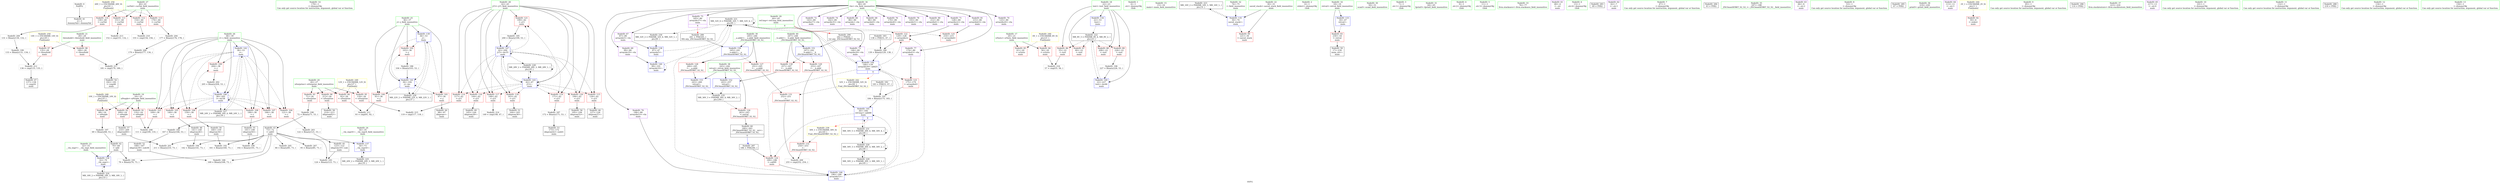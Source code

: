 digraph "SVFG" {
	label="SVFG";

	Node0x55e22a6ec890 [shape=record,color=grey,label="{NodeID: 0\nNullPtr}"];
	Node0x55e22a6ec890 -> Node0x55e22a70bc30[style=solid];
	Node0x55e22a70c2e0 [shape=record,color=red,label="{NodeID: 97\n135\<--28\n\<--threshold\nmain\n}"];
	Node0x55e22a70c2e0 -> Node0x55e22a719790[style=solid];
	Node0x55e22a70a4c0 [shape=record,color=green,label="{NodeID: 14\n178\<--1\n\<--dummyObj\nCan only get source location for instruction, argument, global var or function.}"];
	Node0x55e22a70fcf0 [shape=record,color=grey,label="{NodeID: 194\n142 = Binary(141, 73, )\n}"];
	Node0x55e22a70ce40 [shape=record,color=red,label="{NodeID: 111\n151\<--40\n\<--curVal\nmain\n}"];
	Node0x55e22a70ce40 -> Node0x55e22a719910[style=solid];
	Node0x55e22a70b080 [shape=record,color=green,label="{NodeID: 28\n42\<--43\nj15\<--j15_field_insensitive\nmain\n}"];
	Node0x55e22a70b080 -> Node0x55e22a70d0b0[style=solid];
	Node0x55e22a70b080 -> Node0x55e22a70d180[style=solid];
	Node0x55e22a70b080 -> Node0x55e22a711990[style=solid];
	Node0x55e22a70b080 -> Node0x55e22a711a60[style=solid];
	Node0x55e22a70b080 -> Node0x55e22a711b30[style=solid];
	Node0x55e22a70b080 -> Node0x55e22a711c00[style=solid];
	Node0x55e22a70b080 -> Node0x55e22a711cd0[style=solid];
	Node0x55e22a70b080 -> Node0x55e22a711da0[style=solid];
	Node0x55e22a70b080 -> Node0x55e22a712f80[style=solid];
	Node0x55e22a70b080 -> Node0x55e22a7132c0[style=solid];
	Node0x55e22a719190 [shape=record,color=grey,label="{NodeID: 208\n111 = cmp(109, 110, )\n}"];
	Node0x55e22a7120e0 [shape=record,color=red,label="{NodeID: 125\n216\<--215\n\<--arrayidx63\nmain\n}"];
	Node0x55e22a70bd30 [shape=record,color=black,label="{NodeID: 42\n70\<--69\n\<--add\nmain\n}"];
	Node0x55e22a70bd30 -> Node0x55e22a7129d0[style=solid];
	Node0x55e22a70bd30 -> Node0x55e22a70fe70[style=solid];
	Node0x55e22a722880 [shape=record,color=black,label="{NodeID: 222\nMR_8V_3 = PHI(MR_8V_4, MR_8V_2, )\npts\{23 \}\n}"];
	Node0x55e22a722880 -> Node0x55e22a70f110[style=dashed];
	Node0x55e22a722880 -> Node0x55e22a70f1e0[style=dashed];
	Node0x55e22a722880 -> Node0x55e22a70f2b0[style=dashed];
	Node0x55e22a722880 -> Node0x55e22a70f380[style=dashed];
	Node0x55e22a722880 -> Node0x55e22a713460[style=dashed];
	Node0x55e22a712c40 [shape=record,color=blue,label="{NodeID: 139\n36\<--53\nj\<--\nmain\n}"];
	Node0x55e22a712c40 -> Node0x55e22a70c550[style=dashed];
	Node0x55e22a712c40 -> Node0x55e22a70c620[style=dashed];
	Node0x55e22a712c40 -> Node0x55e22a70c6f0[style=dashed];
	Node0x55e22a712c40 -> Node0x55e22a712de0[style=dashed];
	Node0x55e22a712c40 -> Node0x55e22a723c80[style=dashed];
	Node0x55e22a70d8b0 [shape=record,color=black,label="{NodeID: 56\n195\<--194\nidxprom52\<--\nmain\n}"];
	Node0x55e22a7137a0 [shape=record,color=blue,label="{NodeID: 153\n243\<--260\nretval\<--\n_ZSt3maxIiERKT_S2_S2_\n}"];
	Node0x55e22a7137a0 -> Node0x55e22a726980[style=dashed];
	Node0x55e22a70e410 [shape=record,color=purple,label="{NodeID: 70\n125\<--80\narrayidx20\<--vla\nmain\n}"];
	Node0x55e22a7299a0 [shape=record,color=yellow,style=double,label="{NodeID: 250\n14V_1 = ENCHI(MR_14V_0)\npts\{29 \}\nFun[main]}"];
	Node0x55e22a7299a0 -> Node0x55e22a70c2e0[style=dashed];
	Node0x55e22a7299a0 -> Node0x55e22a70c3b0[style=dashed];
	Node0x55e22a70ef70 [shape=record,color=red,label="{NodeID: 84\n56\<--20\n\<--nTests\nmain\n}"];
	Node0x55e22a70ef70 -> Node0x55e22a719d90[style=solid];
	Node0x55e22a6ecb30 [shape=record,color=green,label="{NodeID: 1\n4\<--1\n.str\<--dummyObj\nGlob }"];
	Node0x55e22a70c3b0 [shape=record,color=red,label="{NodeID: 98\n180\<--28\n\<--threshold\nmain\n}"];
	Node0x55e22a70c3b0 -> Node0x55e22a719f10[style=solid];
	Node0x55e22a70a5c0 [shape=record,color=green,label="{NodeID: 15\n15\<--16\nmain\<--main_field_insensitive\n}"];
	Node0x55e22a70fe70 [shape=record,color=grey,label="{NodeID: 195\n79 = Binary(70, 73, )\n}"];
	Node0x55e22a70cf10 [shape=record,color=red,label="{NodeID: 112\n154\<--40\n\<--curVal\nmain\n}"];
	Node0x55e22a70cf10 -> Node0x55e22a719490[style=solid];
	Node0x55e22a70b150 [shape=record,color=green,label="{NodeID: 29\n44\<--45\nref.tmp\<--ref.tmp_field_insensitive\nmain\n|{|<s1>6}}"];
	Node0x55e22a70b150 -> Node0x55e22a713120[style=solid];
	Node0x55e22a70b150:s1 -> Node0x55e22a737470[style=solid,color=red];
	Node0x55e22a719310 [shape=record,color=grey,label="{NodeID: 209\n255 = cmp(252, 254, )\n}"];
	Node0x55e22a7121b0 [shape=record,color=red,label="{NodeID: 126\n263\<--243\n\<--retval\n_ZSt3maxIiERKT_S2_S2_\n}"];
	Node0x55e22a7121b0 -> Node0x55e22a70dbf0[style=solid];
	Node0x55e22a70be00 [shape=record,color=black,label="{NodeID: 43\n73\<--72\n\<--add3\nmain\n}"];
	Node0x55e22a70be00 -> Node0x55e22a712aa0[style=solid];
	Node0x55e22a70be00 -> Node0x55e22a716380[style=solid];
	Node0x55e22a70be00 -> Node0x55e22a716680[style=solid];
	Node0x55e22a70be00 -> Node0x55e22a70f9f0[style=solid];
	Node0x55e22a70be00 -> Node0x55e22a70fb70[style=solid];
	Node0x55e22a70be00 -> Node0x55e22a70fcf0[style=solid];
	Node0x55e22a70be00 -> Node0x55e22a70fe70[style=solid];
	Node0x55e22a70be00 -> Node0x55e22a710770[style=solid];
	Node0x55e22a70be00 -> Node0x55e22a718d10[style=solid];
	Node0x55e22a70be00 -> Node0x55e22a719010[style=solid];
	Node0x55e22a722d80 [shape=record,color=black,label="{NodeID: 223\nMR_16V_2 = PHI(MR_16V_3, MR_16V_1, )\npts\{31 \}\n}"];
	Node0x55e22a722d80 -> Node0x55e22a712900[style=dashed];
	Node0x55e22a712d10 [shape=record,color=blue,label="{NodeID: 140\n99\<--101\narrayidx10\<--\nmain\n}"];
	Node0x55e22a712d10 -> Node0x55e22a712d10[style=dashed];
	Node0x55e22a712d10 -> Node0x55e22a722380[style=dashed];
	Node0x55e22a70d980 [shape=record,color=black,label="{NodeID: 57\n210\<--209\nidxprom60\<--\nmain\n}"];
	Node0x55e22a70d980 -> Node0x55e22a710770[style=solid];
	Node0x55e22a70e4e0 [shape=record,color=purple,label="{NodeID: 71\n128\<--80\narrayidx22\<--vla\nmain\n}"];
	Node0x55e22a70e4e0 -> Node0x55e22a711e70[style=solid];
	Node0x55e22a70f040 [shape=record,color=red,label="{NodeID: 85\n61\<--20\n\<--nTests\nmain\n}"];
	Node0x55e22a6efad0 [shape=record,color=green,label="{NodeID: 2\n6\<--1\nstderr\<--dummyObj\nGlob }"];
	Node0x55e22a715240 [shape=record,color=black,label="{NodeID: 182\n183 = PHI(53, 47, )\n}"];
	Node0x55e22a715240 -> Node0x55e22a716800[style=solid];
	Node0x55e22a70c480 [shape=record,color=red,label="{NodeID: 99\n221\<--30\n\<--saved_stack\nmain\n}"];
	Node0x55e22a70a6c0 [shape=record,color=green,label="{NodeID: 16\n18\<--19\nretval\<--retval_field_insensitive\nmain\n}"];
	Node0x55e22a70a6c0 -> Node0x55e22a70eea0[style=solid];
	Node0x55e22a70a6c0 -> Node0x55e22a712760[style=solid];
	Node0x55e22a70fff0 [shape=record,color=grey,label="{NodeID: 196\n227 = Binary(226, 53, )\n}"];
	Node0x55e22a70fff0 -> Node0x55e22a713460[style=solid];
	Node0x55e22a70cfe0 [shape=record,color=red,label="{NodeID: 113\n176\<--40\n\<--curVal\nmain\n}"];
	Node0x55e22a70cfe0 -> Node0x55e22a718b90[style=solid];
	Node0x55e22a70b220 [shape=record,color=green,label="{NodeID: 30\n50\<--51\nscanf\<--scanf_field_insensitive\n}"];
	Node0x55e22a719490 [shape=record,color=grey,label="{NodeID: 210\n155 = cmp(154, 156, )\n}"];
	Node0x55e22a712280 [shape=record,color=red,label="{NodeID: 127\n251\<--245\n\<--__a.addr\n_ZSt3maxIiERKT_S2_S2_\n}"];
	Node0x55e22a712280 -> Node0x55e22a7125c0[style=solid];
	Node0x55e22a70bed0 [shape=record,color=black,label="{NodeID: 44\n98\<--97\nidxprom\<--\nmain\n}"];
	Node0x55e22a723280 [shape=record,color=black,label="{NodeID: 224\nMR_18V_2 = PHI(MR_18V_3, MR_18V_1, )\npts\{33 \}\n}"];
	Node0x55e22a723280 -> Node0x55e22a7129d0[style=dashed];
	Node0x55e22a712de0 [shape=record,color=blue,label="{NodeID: 141\n36\<--104\nj\<--inc\nmain\n}"];
	Node0x55e22a712de0 -> Node0x55e22a70c550[style=dashed];
	Node0x55e22a712de0 -> Node0x55e22a70c620[style=dashed];
	Node0x55e22a712de0 -> Node0x55e22a70c6f0[style=dashed];
	Node0x55e22a712de0 -> Node0x55e22a712de0[style=dashed];
	Node0x55e22a712de0 -> Node0x55e22a723c80[style=dashed];
	Node0x55e22a70da50 [shape=record,color=black,label="{NodeID: 58\n214\<--213\nidxprom62\<--\nmain\n}"];
	Node0x55e22a70e5b0 [shape=record,color=purple,label="{NodeID: 72\n143\<--80\narrayidx27\<--vla\nmain\n}"];
	Node0x55e22a70f110 [shape=record,color=red,label="{NodeID: 86\n55\<--22\n\<--test\nmain\n}"];
	Node0x55e22a70f110 -> Node0x55e22a719d90[style=solid];
	Node0x55e22a6efb60 [shape=record,color=green,label="{NodeID: 3\n7\<--1\n.str.1\<--dummyObj\nGlob }"];
	Node0x55e22a7157e0 [shape=record,color=black,label="{NodeID: 183\n138 = PHI(53, 47, )\n}"];
	Node0x55e22a7157e0 -> Node0x55e22a716500[style=solid];
	Node0x55e22a70c550 [shape=record,color=red,label="{NodeID: 100\n91\<--36\n\<--j\nmain\n}"];
	Node0x55e22a70c550 -> Node0x55e22a719610[style=solid];
	Node0x55e22a70a790 [shape=record,color=green,label="{NodeID: 17\n20\<--21\nnTests\<--nTests_field_insensitive\nmain\n}"];
	Node0x55e22a70a790 -> Node0x55e22a70ef70[style=solid];
	Node0x55e22a70a790 -> Node0x55e22a70f040[style=solid];
	Node0x55e22a710170 [shape=record,color=grey,label="{NodeID: 197\n69 = Binary(68, 53, )\n}"];
	Node0x55e22a710170 -> Node0x55e22a70bd30[style=solid];
	Node0x55e22a70d0b0 [shape=record,color=red,label="{NodeID: 114\n117\<--42\n\<--j15\nmain\n}"];
	Node0x55e22a70d0b0 -> Node0x55e22a719c10[style=solid];
	Node0x55e22a70b320 [shape=record,color=green,label="{NodeID: 31\n64\<--65\nfprintf\<--fprintf_field_insensitive\n}"];
	Node0x55e22a719610 [shape=record,color=grey,label="{NodeID: 211\n93 = cmp(91, 92, )\n}"];
	Node0x55e22a712350 [shape=record,color=red,label="{NodeID: 128\n260\<--245\n\<--__a.addr\n_ZSt3maxIiERKT_S2_S2_\n}"];
	Node0x55e22a712350 -> Node0x55e22a7137a0[style=solid];
	Node0x55e22a70bfa0 [shape=record,color=black,label="{NodeID: 45\n123\<--122\nidxprom19\<--sub\nmain\n}"];
	Node0x55e22a70bfa0 -> Node0x55e22a70fb70[style=solid];
	Node0x55e22a723780 [shape=record,color=black,label="{NodeID: 225\nMR_20V_2 = PHI(MR_20V_3, MR_20V_1, )\npts\{35 \}\n}"];
	Node0x55e22a723780 -> Node0x55e22a712aa0[style=dashed];
	Node0x55e22a712eb0 [shape=record,color=blue,label="{NodeID: 142\n38\<--53\ni\<--\nmain\n}"];
	Node0x55e22a712eb0 -> Node0x55e22a70c7c0[style=dashed];
	Node0x55e22a712eb0 -> Node0x55e22a70c890[style=dashed];
	Node0x55e22a712eb0 -> Node0x55e22a70c960[style=dashed];
	Node0x55e22a712eb0 -> Node0x55e22a70ca30[style=dashed];
	Node0x55e22a712eb0 -> Node0x55e22a70cb00[style=dashed];
	Node0x55e22a712eb0 -> Node0x55e22a70cbd0[style=dashed];
	Node0x55e22a712eb0 -> Node0x55e22a70cca0[style=dashed];
	Node0x55e22a712eb0 -> Node0x55e22a713390[style=dashed];
	Node0x55e22a712eb0 -> Node0x55e22a724180[style=dashed];
	Node0x55e22a70db20 [shape=record,color=black,label="{NodeID: 59\n17\<--230\nmain_ret\<--\nmain\n}"];
	Node0x55e22a727d80 [shape=record,color=yellow,style=double,label="{NodeID: 239\n30V_1 = ENCHI(MR_30V_0)\npts\{45 \}\nFun[_ZSt3maxIiERKT_S2_S2_]}"];
	Node0x55e22a727d80 -> Node0x55e22a712690[style=dashed];
	Node0x55e22a70e680 [shape=record,color=purple,label="{NodeID: 73\n146\<--80\narrayidx29\<--vla\nmain\n}"];
	Node0x55e22a70e680 -> Node0x55e22a713050[style=solid];
	Node0x55e22a70f1e0 [shape=record,color=red,label="{NodeID: 87\n60\<--22\n\<--test\nmain\n}"];
	Node0x55e22a6fb6e0 [shape=record,color=green,label="{NodeID: 4\n9\<--1\n.str.2\<--dummyObj\nGlob }"];
	Node0x55e22a715d80 [shape=record,color=grey,label="{NodeID: 184\n167 = Binary(166, 53, )\n}"];
	Node0x55e22a715d80 -> Node0x55e22a70d570[style=solid];
	Node0x55e22a70c620 [shape=record,color=red,label="{NodeID: 101\n97\<--36\n\<--j\nmain\n}"];
	Node0x55e22a70c620 -> Node0x55e22a70bed0[style=solid];
	Node0x55e22a70a860 [shape=record,color=green,label="{NodeID: 18\n22\<--23\ntest\<--test_field_insensitive\nmain\n}"];
	Node0x55e22a70a860 -> Node0x55e22a70f110[style=solid];
	Node0x55e22a70a860 -> Node0x55e22a70f1e0[style=solid];
	Node0x55e22a70a860 -> Node0x55e22a70f2b0[style=solid];
	Node0x55e22a70a860 -> Node0x55e22a70f380[style=solid];
	Node0x55e22a70a860 -> Node0x55e22a712830[style=solid];
	Node0x55e22a70a860 -> Node0x55e22a713460[style=solid];
	Node0x55e22a7102f0 [shape=record,color=grey,label="{NodeID: 198\n72 = Binary(71, 53, )\n}"];
	Node0x55e22a7102f0 -> Node0x55e22a70be00[style=solid];
	Node0x55e22a70d180 [shape=record,color=red,label="{NodeID: 115\n126\<--42\n\<--j15\nmain\n}"];
	Node0x55e22a70d180 -> Node0x55e22a70c070[style=solid];
	Node0x55e22a70b420 [shape=record,color=green,label="{NodeID: 32\n74\<--75\n\<--field_insensitive\nmain\n}"];
	Node0x55e22a70b420 -> Node0x55e22a712900[style=solid];
	Node0x55e22a719790 [shape=record,color=grey,label="{NodeID: 212\n136 = cmp(133, 135, )\n}"];
	Node0x55e22a719790 -> Node0x55e22a70c140[style=solid];
	Node0x55e22a712420 [shape=record,color=red,label="{NodeID: 129\n253\<--247\n\<--__b.addr\n_ZSt3maxIiERKT_S2_S2_\n}"];
	Node0x55e22a712420 -> Node0x55e22a712690[style=solid];
	Node0x55e22a70c070 [shape=record,color=black,label="{NodeID: 46\n127\<--126\nidxprom21\<--\nmain\n}"];
	Node0x55e22a723c80 [shape=record,color=black,label="{NodeID: 226\nMR_22V_2 = PHI(MR_22V_4, MR_22V_1, )\npts\{37 \}\n}"];
	Node0x55e22a723c80 -> Node0x55e22a712c40[style=dashed];
	Node0x55e22a712f80 [shape=record,color=blue,label="{NodeID: 143\n42\<--47\nj15\<--\nmain\n}"];
	Node0x55e22a712f80 -> Node0x55e22a70d0b0[style=dashed];
	Node0x55e22a712f80 -> Node0x55e22a70d180[style=dashed];
	Node0x55e22a712f80 -> Node0x55e22a711990[style=dashed];
	Node0x55e22a712f80 -> Node0x55e22a711a60[style=dashed];
	Node0x55e22a712f80 -> Node0x55e22a711b30[style=dashed];
	Node0x55e22a712f80 -> Node0x55e22a711c00[style=dashed];
	Node0x55e22a712f80 -> Node0x55e22a711cd0[style=dashed];
	Node0x55e22a712f80 -> Node0x55e22a711da0[style=dashed];
	Node0x55e22a712f80 -> Node0x55e22a712f80[style=dashed];
	Node0x55e22a712f80 -> Node0x55e22a7132c0[style=dashed];
	Node0x55e22a712f80 -> Node0x55e22a724680[style=dashed];
	Node0x55e22a70dbf0 [shape=record,color=black,label="{NodeID: 60\n240\<--263\n_ZSt3maxIiERKT_S2_S2__ret\<--\n_ZSt3maxIiERKT_S2_S2_\n|{<s0>6}}"];
	Node0x55e22a70dbf0:s0 -> Node0x55e22a737080[style=solid,color=blue];
	Node0x55e22a70e750 [shape=record,color=purple,label="{NodeID: 74\n162\<--80\narrayidx35\<--vla\nmain\n}"];
	Node0x55e22a70f2b0 [shape=record,color=red,label="{NodeID: 88\n208\<--22\n\<--test\nmain\n}"];
	Node0x55e22a6fb770 [shape=record,color=green,label="{NodeID: 5\n11\<--1\n.str.3\<--dummyObj\nGlob }"];
	Node0x55e22a715f00 [shape=record,color=grey,label="{NodeID: 185\n200 = Binary(199, 53, )\n}"];
	Node0x55e22a715f00 -> Node0x55e22a7132c0[style=solid];
	Node0x55e22a70c6f0 [shape=record,color=red,label="{NodeID: 102\n103\<--36\n\<--j\nmain\n}"];
	Node0x55e22a70c6f0 -> Node0x55e22a716080[style=solid];
	Node0x55e22a70a930 [shape=record,color=green,label="{NodeID: 19\n24\<--25\nnPeople\<--nPeople_field_insensitive\nmain\n}"];
	Node0x55e22a70a930 -> Node0x55e22a70f450[style=solid];
	Node0x55e22a70a930 -> Node0x55e22a70f520[style=solid];
	Node0x55e22a70a930 -> Node0x55e22a70f5f0[style=solid];
	Node0x55e22a710470 [shape=record,color=grey,label="{NodeID: 199\n133 = Binary(131, 134, )\n}"];
	Node0x55e22a710470 -> Node0x55e22a719790[style=solid];
	Node0x55e22a711990 [shape=record,color=red,label="{NodeID: 116\n144\<--42\n\<--j15\nmain\n}"];
	Node0x55e22a711990 -> Node0x55e22a70d300[style=solid];
	Node0x55e22a70b4f0 [shape=record,color=green,label="{NodeID: 33\n76\<--77\nllvm.stacksave\<--llvm.stacksave_field_insensitive\n}"];
	Node0x55e22a719910 [shape=record,color=grey,label="{NodeID: 213\n152 = cmp(151, 132, )\n}"];
	Node0x55e22a7124f0 [shape=record,color=red,label="{NodeID: 130\n257\<--247\n\<--__b.addr\n_ZSt3maxIiERKT_S2_S2_\n}"];
	Node0x55e22a7124f0 -> Node0x55e22a7136d0[style=solid];
	Node0x55e22a70c140 [shape=record,color=black,label="{NodeID: 47\n137\<--136\n\<--cmp24\nmain\n}"];
	Node0x55e22a724180 [shape=record,color=black,label="{NodeID: 227\nMR_24V_2 = PHI(MR_24V_4, MR_24V_1, )\npts\{39 \}\n}"];
	Node0x55e22a724180 -> Node0x55e22a712eb0[style=dashed];
	Node0x55e22a713050 [shape=record,color=blue,label="{NodeID: 144\n146\<--139\narrayidx29\<--add25\nmain\n|{|<s6>6}}"];
	Node0x55e22a713050 -> Node0x55e22a711e70[style=dashed];
	Node0x55e22a713050 -> Node0x55e22a711f40[style=dashed];
	Node0x55e22a713050 -> Node0x55e22a712010[style=dashed];
	Node0x55e22a713050 -> Node0x55e22a713050[style=dashed];
	Node0x55e22a713050 -> Node0x55e22a7131f0[style=dashed];
	Node0x55e22a713050 -> Node0x55e22a722380[style=dashed];
	Node0x55e22a713050:s6 -> Node0x55e22a728a60[style=dashed,color=red];
	Node0x55e22a70dcc0 [shape=record,color=purple,label="{NodeID: 61\n48\<--4\n\<--.str\nmain\n}"];
	Node0x55e22a70e820 [shape=record,color=purple,label="{NodeID: 75\n165\<--80\narrayidx37\<--vla\nmain\n|{<s0>6}}"];
	Node0x55e22a70e820:s0 -> Node0x55e22a737340[style=solid,color=red];
	Node0x55e22a70f380 [shape=record,color=red,label="{NodeID: 89\n226\<--22\n\<--test\nmain\n}"];
	Node0x55e22a70f380 -> Node0x55e22a70fff0[style=solid];
	Node0x55e22a6fb830 [shape=record,color=green,label="{NodeID: 6\n13\<--1\n.str.4\<--dummyObj\nGlob }"];
	Node0x55e22a716080 [shape=record,color=grey,label="{NodeID: 186\n104 = Binary(103, 53, )\n}"];
	Node0x55e22a716080 -> Node0x55e22a712de0[style=solid];
	Node0x55e22a70c7c0 [shape=record,color=red,label="{NodeID: 103\n109\<--38\n\<--i\nmain\n}"];
	Node0x55e22a70c7c0 -> Node0x55e22a719190[style=solid];
	Node0x55e22a70aa00 [shape=record,color=green,label="{NodeID: 20\n26\<--27\nnSurprise\<--nSurprise_field_insensitive\nmain\n}"];
	Node0x55e22a70aa00 -> Node0x55e22a70f6c0[style=solid];
	Node0x55e22a70aa00 -> Node0x55e22a70f790[style=solid];
	Node0x55e22a70aa00 -> Node0x55e22a70f860[style=solid];
	Node0x55e22a70aa00 -> Node0x55e22a70c210[style=solid];
	Node0x55e22a736c80 [shape=record,color=black,label="{NodeID: 283\n49 = PHI()\n}"];
	Node0x55e22a7105f0 [shape=record,color=grey,label="{NodeID: 200\n131 = Binary(130, 132, )\n}"];
	Node0x55e22a7105f0 -> Node0x55e22a710470[style=solid];
	Node0x55e22a711a60 [shape=record,color=red,label="{NodeID: 117\n148\<--42\n\<--j15\nmain\n}"];
	Node0x55e22a711a60 -> Node0x55e22a719a90[style=solid];
	Node0x55e22a70b5f0 [shape=record,color=green,label="{NodeID: 34\n80\<--81\nvla\<--vla_field_insensitive\nmain\n}"];
	Node0x55e22a70b5f0 -> Node0x55e22a70e0d0[style=solid];
	Node0x55e22a70b5f0 -> Node0x55e22a70e1a0[style=solid];
	Node0x55e22a70b5f0 -> Node0x55e22a70e270[style=solid];
	Node0x55e22a70b5f0 -> Node0x55e22a70e340[style=solid];
	Node0x55e22a70b5f0 -> Node0x55e22a70e410[style=solid];
	Node0x55e22a70b5f0 -> Node0x55e22a70e4e0[style=solid];
	Node0x55e22a70b5f0 -> Node0x55e22a70e5b0[style=solid];
	Node0x55e22a70b5f0 -> Node0x55e22a70e680[style=solid];
	Node0x55e22a70b5f0 -> Node0x55e22a70e750[style=solid];
	Node0x55e22a70b5f0 -> Node0x55e22a70e820[style=solid];
	Node0x55e22a70b5f0 -> Node0x55e22a70e8f0[style=solid];
	Node0x55e22a70b5f0 -> Node0x55e22a70e9c0[style=solid];
	Node0x55e22a70b5f0 -> Node0x55e22a70ea90[style=solid];
	Node0x55e22a70b5f0 -> Node0x55e22a70eb60[style=solid];
	Node0x55e22a70b5f0 -> Node0x55e22a70ec30[style=solid];
	Node0x55e22a70b5f0 -> Node0x55e22a70ed00[style=solid];
	Node0x55e22a719a90 [shape=record,color=grey,label="{NodeID: 214\n149 = cmp(148, 47, )\n}"];
	Node0x55e22a7125c0 [shape=record,color=red,label="{NodeID: 131\n252\<--251\n\<--\n_ZSt3maxIiERKT_S2_S2_\n}"];
	Node0x55e22a7125c0 -> Node0x55e22a719310[style=solid];
	Node0x55e22a70d230 [shape=record,color=black,label="{NodeID: 48\n141\<--140\nidxprom26\<--\nmain\n}"];
	Node0x55e22a70d230 -> Node0x55e22a70fcf0[style=solid];
	Node0x55e22a724680 [shape=record,color=black,label="{NodeID: 228\nMR_28V_2 = PHI(MR_28V_3, MR_28V_1, )\npts\{43 \}\n}"];
	Node0x55e22a724680 -> Node0x55e22a712f80[style=dashed];
	Node0x55e22a724680 -> Node0x55e22a724680[style=dashed];
	Node0x55e22a713120 [shape=record,color=blue,label="{NodeID: 145\n44\<--184\nref.tmp\<--add48\nmain\n|{|<s2>6}}"];
	Node0x55e22a713120 -> Node0x55e22a712010[style=dashed];
	Node0x55e22a713120 -> Node0x55e22a725580[style=dashed];
	Node0x55e22a713120:s2 -> Node0x55e22a727d80[style=dashed,color=red];
	Node0x55e22a70dd90 [shape=record,color=purple,label="{NodeID: 62\n62\<--7\n\<--.str.1\nmain\n}"];
	Node0x55e22a728a60 [shape=record,color=yellow,style=double,label="{NodeID: 242\n32V_1 = ENCHI(MR_32V_0)\npts\{81 \}\nFun[_ZSt3maxIiERKT_S2_S2_]}"];
	Node0x55e22a728a60 -> Node0x55e22a7125c0[style=dashed];
	Node0x55e22a70e8f0 [shape=record,color=purple,label="{NodeID: 76\n170\<--80\narrayidx40\<--vla\nmain\n}"];
	Node0x55e22a729ee0 [shape=record,color=yellow,style=double,label="{NodeID: 256\n26V_1 = ENCHI(MR_26V_0)\npts\{41 \}\nFun[main]}"];
	Node0x55e22a729ee0 -> Node0x55e22a70cd70[style=dashed];
	Node0x55e22a729ee0 -> Node0x55e22a70ce40[style=dashed];
	Node0x55e22a729ee0 -> Node0x55e22a70cf10[style=dashed];
	Node0x55e22a729ee0 -> Node0x55e22a70cfe0[style=dashed];
	Node0x55e22a70f450 [shape=record,color=red,label="{NodeID: 90\n68\<--24\n\<--nPeople\nmain\n}"];
	Node0x55e22a70f450 -> Node0x55e22a710170[style=solid];
	Node0x55e22a6efd40 [shape=record,color=green,label="{NodeID: 7\n47\<--1\n\<--dummyObj\nCan only get source location for instruction, argument, global var or function.}"];
	Node0x55e22a716200 [shape=record,color=grey,label="{NodeID: 187\n172 = Binary(171, 53, )\n}"];
	Node0x55e22a716200 -> Node0x55e22a70d640[style=solid];
	Node0x55e22a70c890 [shape=record,color=red,label="{NodeID: 104\n121\<--38\n\<--i\nmain\n}"];
	Node0x55e22a70c890 -> Node0x55e22a718a10[style=solid];
	Node0x55e22a70aad0 [shape=record,color=green,label="{NodeID: 21\n28\<--29\nthreshold\<--threshold_field_insensitive\nmain\n}"];
	Node0x55e22a70aad0 -> Node0x55e22a70c2e0[style=solid];
	Node0x55e22a70aad0 -> Node0x55e22a70c3b0[style=solid];
	Node0x55e22a736d80 [shape=record,color=black,label="{NodeID: 284\n63 = PHI()\n}"];
	Node0x55e22a710770 [shape=record,color=grey,label="{NodeID: 201\n211 = Binary(210, 73, )\n}"];
	Node0x55e22a711b30 [shape=record,color=red,label="{NodeID: 118\n163\<--42\n\<--j15\nmain\n}"];
	Node0x55e22a711b30 -> Node0x55e22a70d4a0[style=solid];
	Node0x55e22a70b6c0 [shape=record,color=green,label="{NodeID: 35\n187\<--188\n_ZSt3maxIiERKT_S2_S2_\<--_ZSt3maxIiERKT_S2_S2__field_insensitive\n}"];
	Node0x55e22a719c10 [shape=record,color=grey,label="{NodeID: 215\n119 = cmp(117, 118, )\n}"];
	Node0x55e22a712690 [shape=record,color=red,label="{NodeID: 132\n254\<--253\n\<--\n_ZSt3maxIiERKT_S2_S2_\n}"];
	Node0x55e22a712690 -> Node0x55e22a719310[style=solid];
	Node0x55e22a70d300 [shape=record,color=black,label="{NodeID: 49\n145\<--144\nidxprom28\<--\nmain\n}"];
	Node0x55e22a724b80 [shape=record,color=black,label="{NodeID: 229\nMR_30V_2 = PHI(MR_30V_3, MR_30V_1, )\npts\{45 \}\n}"];
	Node0x55e22a724b80 -> Node0x55e22a721e80[style=dashed];
	Node0x55e22a7131f0 [shape=record,color=blue,label="{NodeID: 146\n196\<--189\narrayidx53\<--\nmain\n}"];
	Node0x55e22a7131f0 -> Node0x55e22a711e70[style=dashed];
	Node0x55e22a7131f0 -> Node0x55e22a713050[style=dashed];
	Node0x55e22a7131f0 -> Node0x55e22a722380[style=dashed];
	Node0x55e22a70de60 [shape=record,color=purple,label="{NodeID: 63\n66\<--9\n\<--.str.2\nmain\n}"];
	Node0x55e22a70e9c0 [shape=record,color=purple,label="{NodeID: 77\n174\<--80\narrayidx43\<--vla\nmain\n}"];
	Node0x55e22a70e9c0 -> Node0x55e22a711f40[style=solid];
	Node0x55e22a70f520 [shape=record,color=red,label="{NodeID: 91\n110\<--24\n\<--nPeople\nmain\n}"];
	Node0x55e22a70f520 -> Node0x55e22a719190[style=solid];
	Node0x55e22a6efe00 [shape=record,color=green,label="{NodeID: 8\n53\<--1\n\<--dummyObj\nCan only get source location for instruction, argument, global var or function.}"];
	Node0x55e22a716380 [shape=record,color=grey,label="{NodeID: 188\n169 = Binary(168, 73, )\n}"];
	Node0x55e22a70c960 [shape=record,color=red,label="{NodeID: 105\n140\<--38\n\<--i\nmain\n}"];
	Node0x55e22a70c960 -> Node0x55e22a70d230[style=solid];
	Node0x55e22a70aba0 [shape=record,color=green,label="{NodeID: 22\n30\<--31\nsaved_stack\<--saved_stack_field_insensitive\nmain\n}"];
	Node0x55e22a70aba0 -> Node0x55e22a70c480[style=solid];
	Node0x55e22a70aba0 -> Node0x55e22a712900[style=solid];
	Node0x55e22a736e80 [shape=record,color=black,label="{NodeID: 285\n67 = PHI()\n}"];
	Node0x55e22a7188d0 [shape=record,color=grey,label="{NodeID: 202\n205 = Binary(204, 53, )\n}"];
	Node0x55e22a7188d0 -> Node0x55e22a713390[style=solid];
	Node0x55e22a711c00 [shape=record,color=red,label="{NodeID: 119\n171\<--42\n\<--j15\nmain\n}"];
	Node0x55e22a711c00 -> Node0x55e22a716200[style=solid];
	Node0x55e22a70b7c0 [shape=record,color=green,label="{NodeID: 36\n219\<--220\nprintf\<--printf_field_insensitive\n}"];
	Node0x55e22a719d90 [shape=record,color=grey,label="{NodeID: 216\n57 = cmp(55, 56, )\n}"];
	Node0x55e22a712760 [shape=record,color=blue,label="{NodeID: 133\n18\<--47\nretval\<--\nmain\n}"];
	Node0x55e22a712760 -> Node0x55e22a70eea0[style=dashed];
	Node0x55e22a70d3d0 [shape=record,color=black,label="{NodeID: 50\n160\<--159\nidxprom34\<--\nmain\n}"];
	Node0x55e22a70d3d0 -> Node0x55e22a70f9f0[style=solid];
	Node0x55e22a725080 [shape=record,color=black,label="{NodeID: 230\nMR_32V_2 = PHI(MR_32V_6, MR_32V_1, )\npts\{81 \}\n}"];
	Node0x55e22a725080 -> Node0x55e22a712b70[style=dashed];
	Node0x55e22a7132c0 [shape=record,color=blue,label="{NodeID: 147\n42\<--200\nj15\<--inc55\nmain\n}"];
	Node0x55e22a7132c0 -> Node0x55e22a70d0b0[style=dashed];
	Node0x55e22a7132c0 -> Node0x55e22a70d180[style=dashed];
	Node0x55e22a7132c0 -> Node0x55e22a711990[style=dashed];
	Node0x55e22a7132c0 -> Node0x55e22a711a60[style=dashed];
	Node0x55e22a7132c0 -> Node0x55e22a711b30[style=dashed];
	Node0x55e22a7132c0 -> Node0x55e22a711c00[style=dashed];
	Node0x55e22a7132c0 -> Node0x55e22a711cd0[style=dashed];
	Node0x55e22a7132c0 -> Node0x55e22a711da0[style=dashed];
	Node0x55e22a7132c0 -> Node0x55e22a712f80[style=dashed];
	Node0x55e22a7132c0 -> Node0x55e22a7132c0[style=dashed];
	Node0x55e22a7132c0 -> Node0x55e22a724680[style=dashed];
	Node0x55e22a70df30 [shape=record,color=purple,label="{NodeID: 64\n113\<--11\n\<--.str.3\nmain\n}"];
	Node0x55e22a728c20 [shape=record,color=yellow,style=double,label="{NodeID: 244\n2V_1 = ENCHI(MR_2V_0)\npts\{1 \}\nFun[main]}"];
	Node0x55e22a728c20 -> Node0x55e22a70edd0[style=dashed];
	Node0x55e22a70ea90 [shape=record,color=purple,label="{NodeID: 78\n193\<--80\narrayidx51\<--vla\nmain\n}"];
	Node0x55e22a70f5f0 [shape=record,color=red,label="{NodeID: 92\n209\<--24\n\<--nPeople\nmain\n}"];
	Node0x55e22a70f5f0 -> Node0x55e22a70d980[style=solid];
	Node0x55e22a6efec0 [shape=record,color=green,label="{NodeID: 9\n85\<--1\n\<--dummyObj\nCan only get source location for instruction, argument, global var or function.}"];
	Node0x55e22a716500 [shape=record,color=grey,label="{NodeID: 189\n139 = Binary(129, 138, )\n}"];
	Node0x55e22a716500 -> Node0x55e22a713050[style=solid];
	Node0x55e22a70ca30 [shape=record,color=red,label="{NodeID: 106\n159\<--38\n\<--i\nmain\n}"];
	Node0x55e22a70ca30 -> Node0x55e22a70d3d0[style=solid];
	Node0x55e22a70ac70 [shape=record,color=green,label="{NodeID: 23\n32\<--33\n__vla_expr\<--__vla_expr_field_insensitive\nmain\n}"];
	Node0x55e22a70ac70 -> Node0x55e22a7129d0[style=solid];
	Node0x55e22a736f80 [shape=record,color=black,label="{NodeID: 286\n114 = PHI()\n}"];
	Node0x55e22a718a10 [shape=record,color=grey,label="{NodeID: 203\n122 = Binary(121, 53, )\n}"];
	Node0x55e22a718a10 -> Node0x55e22a70bfa0[style=solid];
	Node0x55e22a711cd0 [shape=record,color=red,label="{NodeID: 120\n194\<--42\n\<--j15\nmain\n}"];
	Node0x55e22a711cd0 -> Node0x55e22a70d8b0[style=solid];
	Node0x55e22a70b8c0 [shape=record,color=green,label="{NodeID: 37\n223\<--224\nllvm.stackrestore\<--llvm.stackrestore_field_insensitive\n}"];
	Node0x55e22a719f10 [shape=record,color=grey,label="{NodeID: 217\n181 = cmp(179, 180, )\n}"];
	Node0x55e22a719f10 -> Node0x55e22a70d710[style=solid];
	Node0x55e22a712830 [shape=record,color=blue,label="{NodeID: 134\n22\<--53\ntest\<--\nmain\n}"];
	Node0x55e22a712830 -> Node0x55e22a722880[style=dashed];
	Node0x55e22a70d4a0 [shape=record,color=black,label="{NodeID: 51\n164\<--163\nidxprom36\<--\nmain\n}"];
	Node0x55e22a725580 [shape=record,color=black,label="{NodeID: 231\nMR_30V_5 = PHI(MR_30V_6, MR_30V_4, )\npts\{45 \}\n}"];
	Node0x55e22a725580 -> Node0x55e22a713120[style=dashed];
	Node0x55e22a725580 -> Node0x55e22a721e80[style=dashed];
	Node0x55e22a725580 -> Node0x55e22a725580[style=dashed];
	Node0x55e22a713390 [shape=record,color=blue,label="{NodeID: 148\n38\<--205\ni\<--inc58\nmain\n}"];
	Node0x55e22a713390 -> Node0x55e22a70c7c0[style=dashed];
	Node0x55e22a713390 -> Node0x55e22a70c890[style=dashed];
	Node0x55e22a713390 -> Node0x55e22a70c960[style=dashed];
	Node0x55e22a713390 -> Node0x55e22a70ca30[style=dashed];
	Node0x55e22a713390 -> Node0x55e22a70cb00[style=dashed];
	Node0x55e22a713390 -> Node0x55e22a70cbd0[style=dashed];
	Node0x55e22a713390 -> Node0x55e22a70cca0[style=dashed];
	Node0x55e22a713390 -> Node0x55e22a713390[style=dashed];
	Node0x55e22a713390 -> Node0x55e22a724180[style=dashed];
	Node0x55e22a70e000 [shape=record,color=purple,label="{NodeID: 65\n217\<--13\n\<--.str.4\nmain\n}"];
	Node0x55e22a70eb60 [shape=record,color=purple,label="{NodeID: 79\n196\<--80\narrayidx53\<--vla\nmain\n}"];
	Node0x55e22a70eb60 -> Node0x55e22a7131f0[style=solid];
	Node0x55e22a70f6c0 [shape=record,color=red,label="{NodeID: 93\n71\<--26\n\<--nSurprise\nmain\n}"];
	Node0x55e22a70f6c0 -> Node0x55e22a7102f0[style=solid];
	Node0x55e22a6eff80 [shape=record,color=green,label="{NodeID: 10\n101\<--1\n\<--dummyObj\nCan only get source location for instruction, argument, global var or function.}"];
	Node0x55e22a716680 [shape=record,color=grey,label="{NodeID: 190\n192 = Binary(191, 73, )\n}"];
	Node0x55e22a70cb00 [shape=record,color=red,label="{NodeID: 107\n166\<--38\n\<--i\nmain\n}"];
	Node0x55e22a70cb00 -> Node0x55e22a715d80[style=solid];
	Node0x55e22a70ad40 [shape=record,color=green,label="{NodeID: 24\n34\<--35\n__vla_expr4\<--__vla_expr4_field_insensitive\nmain\n}"];
	Node0x55e22a70ad40 -> Node0x55e22a712aa0[style=solid];
	Node0x55e22a737080 [shape=record,color=black,label="{NodeID: 287\n186 = PHI(240, )\n}"];
	Node0x55e22a737080 -> Node0x55e22a712010[style=solid];
	Node0x55e22a718b90 [shape=record,color=grey,label="{NodeID: 204\n177 = Binary(176, 178, )\n}"];
	Node0x55e22a718b90 -> Node0x55e22a718e90[style=solid];
	Node0x55e22a711da0 [shape=record,color=red,label="{NodeID: 121\n199\<--42\n\<--j15\nmain\n}"];
	Node0x55e22a711da0 -> Node0x55e22a715f00[style=solid];
	Node0x55e22a70b9c0 [shape=record,color=green,label="{NodeID: 38\n243\<--244\nretval\<--retval_field_insensitive\n_ZSt3maxIiERKT_S2_S2_\n}"];
	Node0x55e22a70b9c0 -> Node0x55e22a7121b0[style=solid];
	Node0x55e22a70b9c0 -> Node0x55e22a7136d0[style=solid];
	Node0x55e22a70b9c0 -> Node0x55e22a7137a0[style=solid];
	Node0x55e22a712900 [shape=record,color=blue,label="{NodeID: 135\n30\<--74\nsaved_stack\<--\nmain\n}"];
	Node0x55e22a712900 -> Node0x55e22a70c480[style=dashed];
	Node0x55e22a712900 -> Node0x55e22a722d80[style=dashed];
	Node0x55e22a70d570 [shape=record,color=black,label="{NodeID: 52\n168\<--167\nidxprom39\<--sub38\nmain\n}"];
	Node0x55e22a70d570 -> Node0x55e22a716380[style=solid];
	Node0x55e22a713460 [shape=record,color=blue,label="{NodeID: 149\n22\<--227\ntest\<--inc66\nmain\n}"];
	Node0x55e22a713460 -> Node0x55e22a722880[style=dashed];
	Node0x55e22a70e0d0 [shape=record,color=purple,label="{NodeID: 66\n86\<--80\narrayidx\<--vla\nmain\n}"];
	Node0x55e22a729620 [shape=record,color=yellow,style=double,label="{NodeID: 246\n6V_1 = ENCHI(MR_6V_0)\npts\{21 \}\nFun[main]}"];
	Node0x55e22a729620 -> Node0x55e22a70ef70[style=dashed];
	Node0x55e22a729620 -> Node0x55e22a70f040[style=dashed];
	Node0x55e22a70ec30 [shape=record,color=purple,label="{NodeID: 80\n212\<--80\narrayidx61\<--vla\nmain\n}"];
	Node0x55e22a70f790 [shape=record,color=red,label="{NodeID: 94\n92\<--26\n\<--nSurprise\nmain\n}"];
	Node0x55e22a70f790 -> Node0x55e22a719610[style=solid];
	Node0x55e22a6f0040 [shape=record,color=green,label="{NodeID: 11\n132\<--1\n\<--dummyObj\nCan only get source location for instruction, argument, global var or function.}"];
	Node0x55e22a716800 [shape=record,color=grey,label="{NodeID: 191\n184 = Binary(175, 183, )\n}"];
	Node0x55e22a716800 -> Node0x55e22a713120[style=solid];
	Node0x55e22a70cbd0 [shape=record,color=red,label="{NodeID: 108\n190\<--38\n\<--i\nmain\n}"];
	Node0x55e22a70cbd0 -> Node0x55e22a70d7e0[style=solid];
	Node0x55e22a70ae10 [shape=record,color=green,label="{NodeID: 25\n36\<--37\nj\<--j_field_insensitive\nmain\n}"];
	Node0x55e22a70ae10 -> Node0x55e22a70c550[style=solid];
	Node0x55e22a70ae10 -> Node0x55e22a70c620[style=solid];
	Node0x55e22a70ae10 -> Node0x55e22a70c6f0[style=solid];
	Node0x55e22a70ae10 -> Node0x55e22a712c40[style=solid];
	Node0x55e22a70ae10 -> Node0x55e22a712de0[style=solid];
	Node0x55e22a737270 [shape=record,color=black,label="{NodeID: 288\n218 = PHI()\n}"];
	Node0x55e22a718d10 [shape=record,color=grey,label="{NodeID: 205\n84 = Binary(85, 73, )\n}"];
	Node0x55e22a711e70 [shape=record,color=red,label="{NodeID: 122\n129\<--128\n\<--arrayidx22\nmain\n}"];
	Node0x55e22a711e70 -> Node0x55e22a716500[style=solid];
	Node0x55e22a70ba90 [shape=record,color=green,label="{NodeID: 39\n245\<--246\n__a.addr\<--__a.addr_field_insensitive\n_ZSt3maxIiERKT_S2_S2_\n}"];
	Node0x55e22a70ba90 -> Node0x55e22a712280[style=solid];
	Node0x55e22a70ba90 -> Node0x55e22a712350[style=solid];
	Node0x55e22a70ba90 -> Node0x55e22a713530[style=solid];
	Node0x55e22a7129d0 [shape=record,color=blue,label="{NodeID: 136\n32\<--70\n__vla_expr\<--\nmain\n}"];
	Node0x55e22a7129d0 -> Node0x55e22a723280[style=dashed];
	Node0x55e22a70d640 [shape=record,color=black,label="{NodeID: 53\n173\<--172\nidxprom42\<--sub41\nmain\n}"];
	Node0x55e22a713530 [shape=record,color=blue,label="{NodeID: 150\n245\<--241\n__a.addr\<--__a\n_ZSt3maxIiERKT_S2_S2_\n}"];
	Node0x55e22a713530 -> Node0x55e22a712280[style=dashed];
	Node0x55e22a713530 -> Node0x55e22a712350[style=dashed];
	Node0x55e22a70e1a0 [shape=record,color=purple,label="{NodeID: 67\n87\<--80\narrayidx5\<--vla\nmain\n}"];
	Node0x55e22a70e1a0 -> Node0x55e22a712b70[style=solid];
	Node0x55e22a70ed00 [shape=record,color=purple,label="{NodeID: 81\n215\<--80\narrayidx63\<--vla\nmain\n}"];
	Node0x55e22a70ed00 -> Node0x55e22a7120e0[style=solid];
	Node0x55e22a70f860 [shape=record,color=red,label="{NodeID: 95\n118\<--26\n\<--nSurprise\nmain\n}"];
	Node0x55e22a70f860 -> Node0x55e22a719c10[style=solid];
	Node0x55e22a70a300 [shape=record,color=green,label="{NodeID: 12\n134\<--1\n\<--dummyObj\nCan only get source location for instruction, argument, global var or function.}"];
	Node0x55e22a70f9f0 [shape=record,color=grey,label="{NodeID: 192\n161 = Binary(160, 73, )\n}"];
	Node0x55e22a70cca0 [shape=record,color=red,label="{NodeID: 109\n204\<--38\n\<--i\nmain\n}"];
	Node0x55e22a70cca0 -> Node0x55e22a7188d0[style=solid];
	Node0x55e22a70aee0 [shape=record,color=green,label="{NodeID: 26\n38\<--39\ni\<--i_field_insensitive\nmain\n}"];
	Node0x55e22a70aee0 -> Node0x55e22a70c7c0[style=solid];
	Node0x55e22a70aee0 -> Node0x55e22a70c890[style=solid];
	Node0x55e22a70aee0 -> Node0x55e22a70c960[style=solid];
	Node0x55e22a70aee0 -> Node0x55e22a70ca30[style=solid];
	Node0x55e22a70aee0 -> Node0x55e22a70cb00[style=solid];
	Node0x55e22a70aee0 -> Node0x55e22a70cbd0[style=solid];
	Node0x55e22a70aee0 -> Node0x55e22a70cca0[style=solid];
	Node0x55e22a70aee0 -> Node0x55e22a712eb0[style=solid];
	Node0x55e22a70aee0 -> Node0x55e22a713390[style=solid];
	Node0x55e22a737340 [shape=record,color=black,label="{NodeID: 289\n241 = PHI(165, )\n0th arg _ZSt3maxIiERKT_S2_S2_ }"];
	Node0x55e22a737340 -> Node0x55e22a713530[style=solid];
	Node0x55e22a718e90 [shape=record,color=grey,label="{NodeID: 206\n179 = Binary(177, 134, )\n}"];
	Node0x55e22a718e90 -> Node0x55e22a719f10[style=solid];
	Node0x55e22a711f40 [shape=record,color=red,label="{NodeID: 123\n175\<--174\n\<--arrayidx43\nmain\n}"];
	Node0x55e22a711f40 -> Node0x55e22a716800[style=solid];
	Node0x55e22a70bb60 [shape=record,color=green,label="{NodeID: 40\n247\<--248\n__b.addr\<--__b.addr_field_insensitive\n_ZSt3maxIiERKT_S2_S2_\n}"];
	Node0x55e22a70bb60 -> Node0x55e22a712420[style=solid];
	Node0x55e22a70bb60 -> Node0x55e22a7124f0[style=solid];
	Node0x55e22a70bb60 -> Node0x55e22a713600[style=solid];
	Node0x55e22a721e80 [shape=record,color=black,label="{NodeID: 220\nMR_30V_3 = PHI(MR_30V_4, MR_30V_2, )\npts\{45 \}\n}"];
	Node0x55e22a721e80 -> Node0x55e22a713120[style=dashed];
	Node0x55e22a721e80 -> Node0x55e22a721e80[style=dashed];
	Node0x55e22a721e80 -> Node0x55e22a724b80[style=dashed];
	Node0x55e22a721e80 -> Node0x55e22a725580[style=dashed];
	Node0x55e22a712aa0 [shape=record,color=blue,label="{NodeID: 137\n34\<--73\n__vla_expr4\<--\nmain\n}"];
	Node0x55e22a712aa0 -> Node0x55e22a723780[style=dashed];
	Node0x55e22a70d710 [shape=record,color=black,label="{NodeID: 54\n182\<--181\n\<--cmp46\nmain\n}"];
	Node0x55e22a713600 [shape=record,color=blue,label="{NodeID: 151\n247\<--242\n__b.addr\<--__b\n_ZSt3maxIiERKT_S2_S2_\n}"];
	Node0x55e22a713600 -> Node0x55e22a712420[style=dashed];
	Node0x55e22a713600 -> Node0x55e22a7124f0[style=dashed];
	Node0x55e22a70e270 [shape=record,color=purple,label="{NodeID: 68\n96\<--80\narrayidx9\<--vla\nmain\n}"];
	Node0x55e22a7297e0 [shape=record,color=yellow,style=double,label="{NodeID: 248\n10V_1 = ENCHI(MR_10V_0)\npts\{25 \}\nFun[main]}"];
	Node0x55e22a7297e0 -> Node0x55e22a70f450[style=dashed];
	Node0x55e22a7297e0 -> Node0x55e22a70f520[style=dashed];
	Node0x55e22a7297e0 -> Node0x55e22a70f5f0[style=dashed];
	Node0x55e22a70edd0 [shape=record,color=red,label="{NodeID: 82\n59\<--6\n\<--stderr\nmain\n}"];
	Node0x55e22a70c210 [shape=record,color=red,label="{NodeID: 96\n213\<--26\n\<--nSurprise\nmain\n}"];
	Node0x55e22a70c210 -> Node0x55e22a70da50[style=solid];
	Node0x55e22a70a3c0 [shape=record,color=green,label="{NodeID: 13\n156\<--1\n\<--dummyObj\nCan only get source location for instruction, argument, global var or function.}"];
	Node0x55e22a70fb70 [shape=record,color=grey,label="{NodeID: 193\n124 = Binary(123, 73, )\n}"];
	Node0x55e22a70cd70 [shape=record,color=red,label="{NodeID: 110\n130\<--40\n\<--curVal\nmain\n}"];
	Node0x55e22a70cd70 -> Node0x55e22a7105f0[style=solid];
	Node0x55e22a70afb0 [shape=record,color=green,label="{NodeID: 27\n40\<--41\ncurVal\<--curVal_field_insensitive\nmain\n}"];
	Node0x55e22a70afb0 -> Node0x55e22a70cd70[style=solid];
	Node0x55e22a70afb0 -> Node0x55e22a70ce40[style=solid];
	Node0x55e22a70afb0 -> Node0x55e22a70cf10[style=solid];
	Node0x55e22a70afb0 -> Node0x55e22a70cfe0[style=solid];
	Node0x55e22a737470 [shape=record,color=black,label="{NodeID: 290\n242 = PHI(44, )\n1st arg _ZSt3maxIiERKT_S2_S2_ }"];
	Node0x55e22a737470 -> Node0x55e22a713600[style=solid];
	Node0x55e22a719010 [shape=record,color=grey,label="{NodeID: 207\n95 = Binary(85, 73, )\n}"];
	Node0x55e22a712010 [shape=record,color=red,label="{NodeID: 124\n189\<--186\n\<--call49\nmain\n}"];
	Node0x55e22a712010 -> Node0x55e22a7131f0[style=solid];
	Node0x55e22a70bc30 [shape=record,color=black,label="{NodeID: 41\n2\<--3\ndummyVal\<--dummyVal\n}"];
	Node0x55e22a722380 [shape=record,color=black,label="{NodeID: 221\nMR_32V_6 = PHI(MR_32V_7, MR_32V_4, )\npts\{81 \}\n}"];
	Node0x55e22a722380 -> Node0x55e22a711e70[style=dashed];
	Node0x55e22a722380 -> Node0x55e22a7120e0[style=dashed];
	Node0x55e22a722380 -> Node0x55e22a713050[style=dashed];
	Node0x55e22a722380 -> Node0x55e22a722380[style=dashed];
	Node0x55e22a722380 -> Node0x55e22a725080[style=dashed];
	Node0x55e22a712b70 [shape=record,color=blue,label="{NodeID: 138\n87\<--47\narrayidx5\<--\nmain\n}"];
	Node0x55e22a712b70 -> Node0x55e22a712d10[style=dashed];
	Node0x55e22a712b70 -> Node0x55e22a722380[style=dashed];
	Node0x55e22a70d7e0 [shape=record,color=black,label="{NodeID: 55\n191\<--190\nidxprom50\<--\nmain\n}"];
	Node0x55e22a70d7e0 -> Node0x55e22a716680[style=solid];
	Node0x55e22a726980 [shape=record,color=black,label="{NodeID: 235\nMR_36V_3 = PHI(MR_36V_4, MR_36V_2, )\npts\{244 \}\n}"];
	Node0x55e22a726980 -> Node0x55e22a7121b0[style=dashed];
	Node0x55e22a7136d0 [shape=record,color=blue,label="{NodeID: 152\n243\<--257\nretval\<--\n_ZSt3maxIiERKT_S2_S2_\n}"];
	Node0x55e22a7136d0 -> Node0x55e22a726980[style=dashed];
	Node0x55e22a70e340 [shape=record,color=purple,label="{NodeID: 69\n99\<--80\narrayidx10\<--vla\nmain\n}"];
	Node0x55e22a70e340 -> Node0x55e22a712d10[style=solid];
	Node0x55e22a7298c0 [shape=record,color=yellow,style=double,label="{NodeID: 249\n12V_1 = ENCHI(MR_12V_0)\npts\{27 \}\nFun[main]}"];
	Node0x55e22a7298c0 -> Node0x55e22a70f6c0[style=dashed];
	Node0x55e22a7298c0 -> Node0x55e22a70f790[style=dashed];
	Node0x55e22a7298c0 -> Node0x55e22a70f860[style=dashed];
	Node0x55e22a7298c0 -> Node0x55e22a70c210[style=dashed];
	Node0x55e22a70eea0 [shape=record,color=red,label="{NodeID: 83\n230\<--18\n\<--retval\nmain\n}"];
	Node0x55e22a70eea0 -> Node0x55e22a70db20[style=solid];
}
